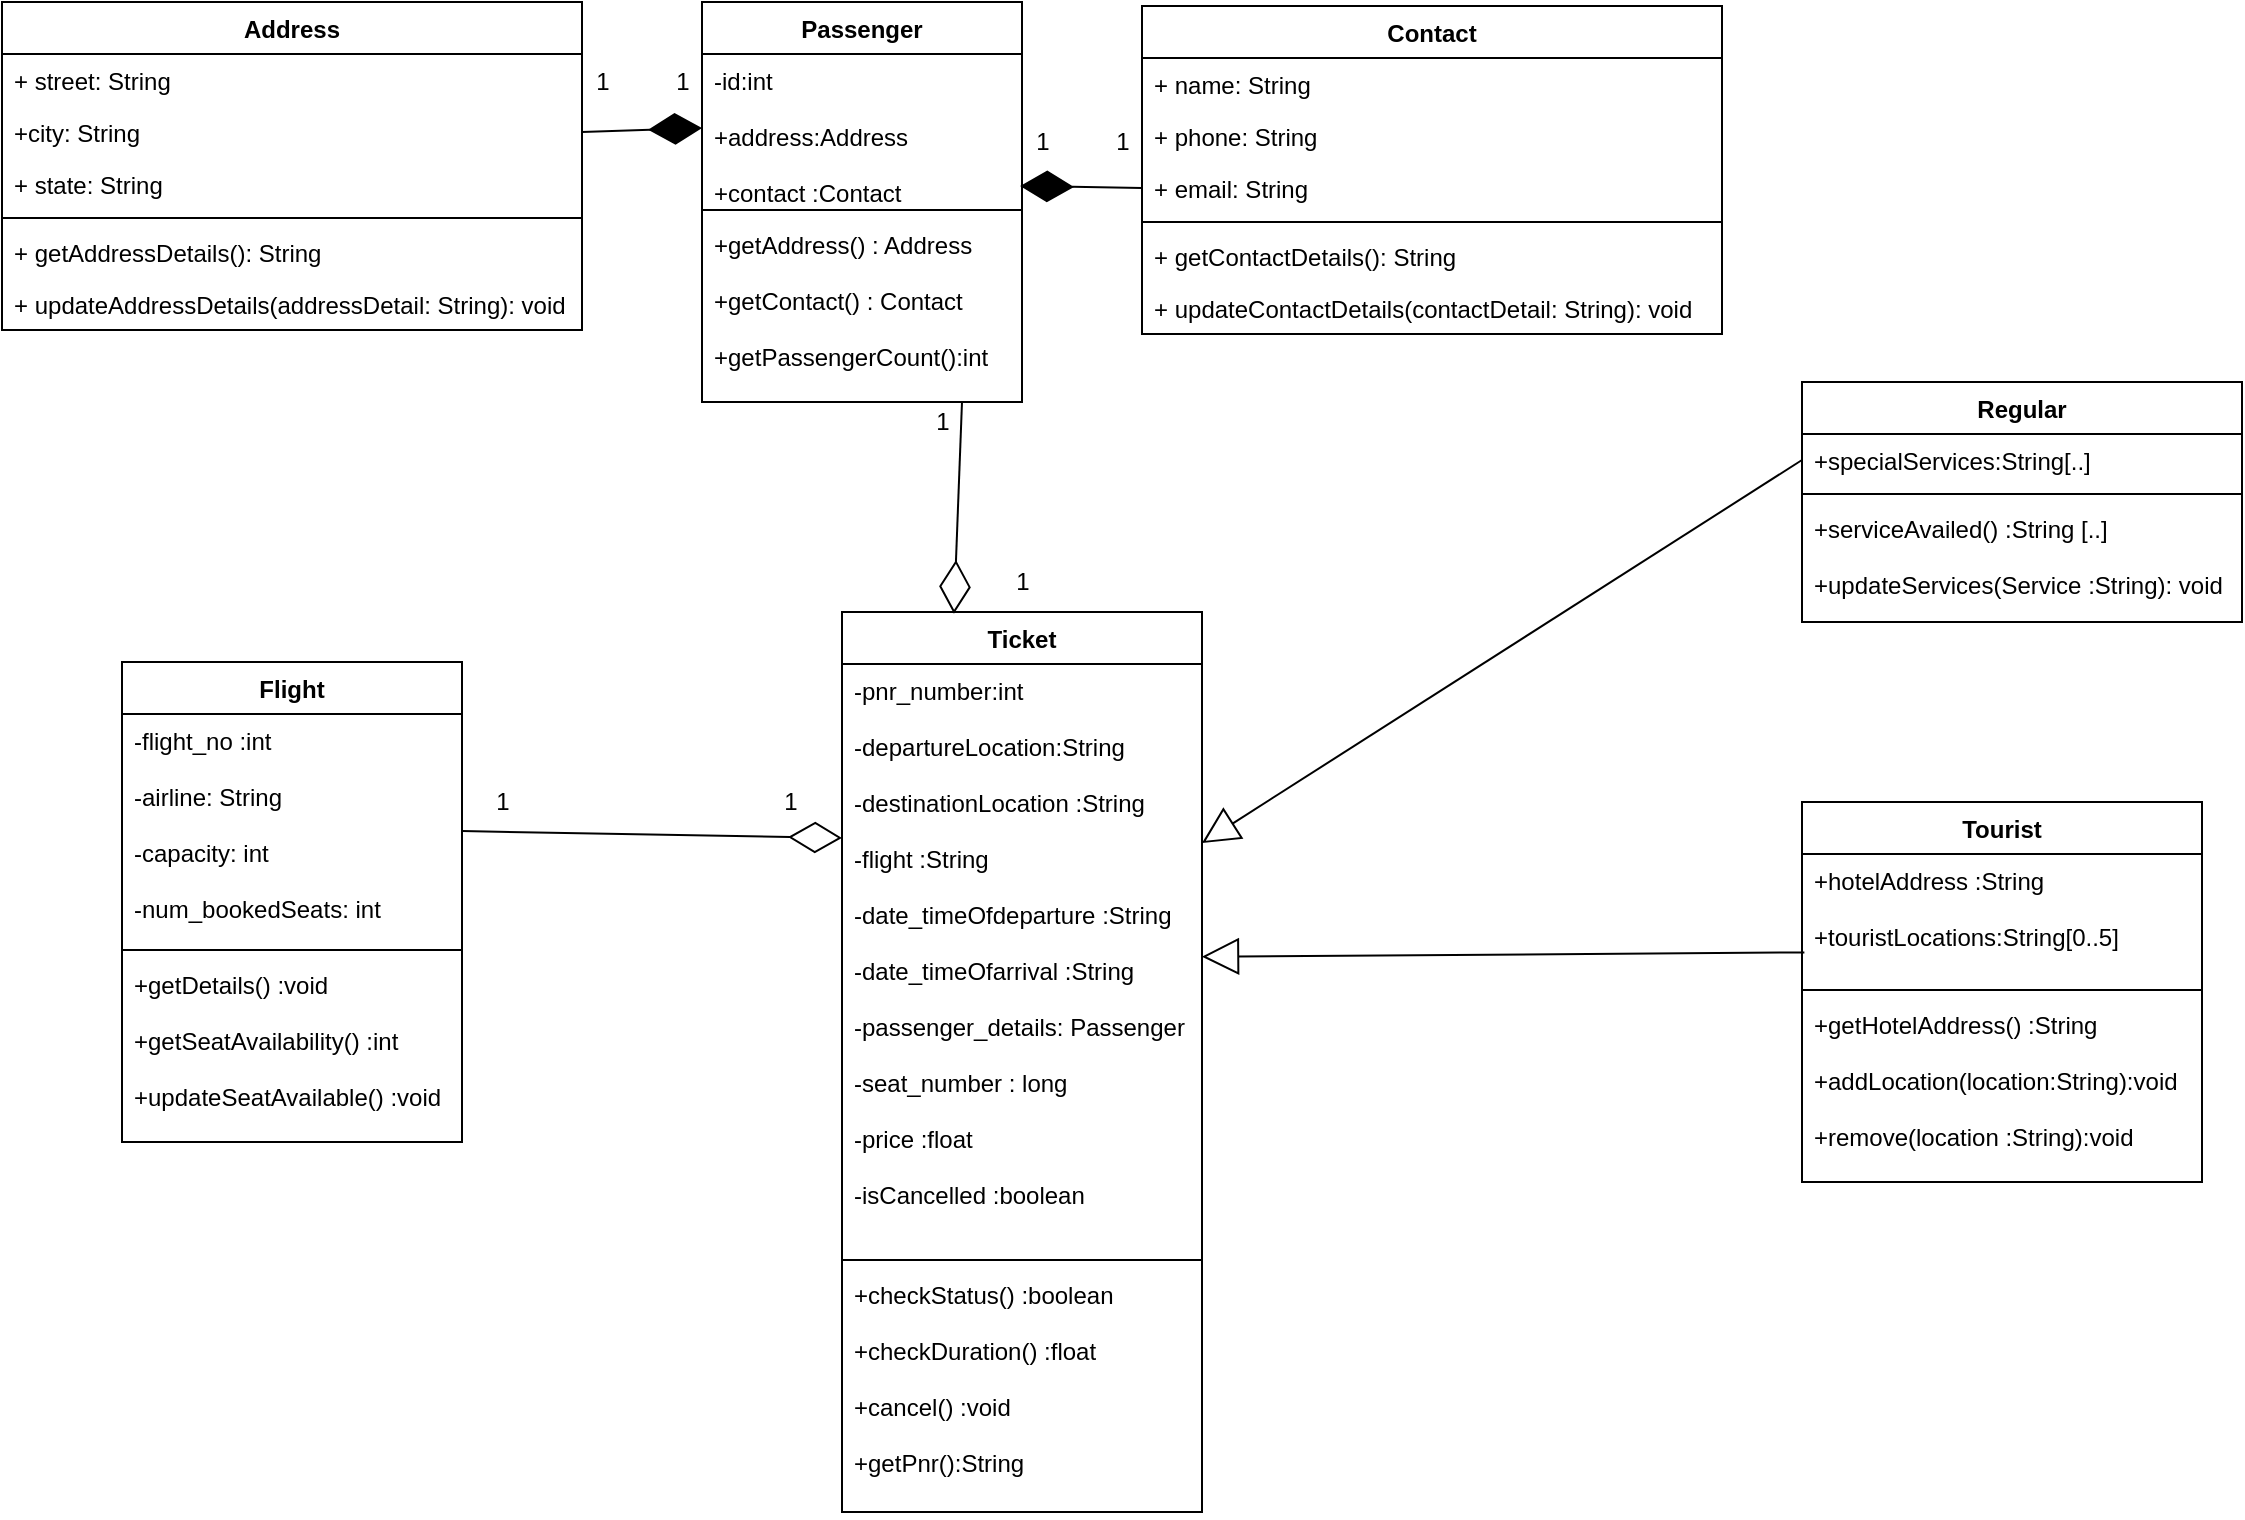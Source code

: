 <?xml version="1.0" encoding="UTF-8"?>
<mxfile version="14.2.4" type="device"><diagram id="C5RBs43oDa-KdzZeNtuy" name="Page-1"><mxGraphModel dx="1108" dy="1651" grid="1" gridSize="10" guides="1" tooltips="1" connect="1" arrows="1" fold="1" page="1" pageScale="1" pageWidth="827" pageHeight="1169" math="0" shadow="0"><root><mxCell id="WIyWlLk6GJQsqaUBKTNV-0"/><mxCell id="WIyWlLk6GJQsqaUBKTNV-1" parent="WIyWlLk6GJQsqaUBKTNV-0"/><mxCell id="YvuBzcNmsiKEH4BU8frV-0" value="Flight" style="swimlane;fontStyle=1;align=center;verticalAlign=top;childLayout=stackLayout;horizontal=1;startSize=26;horizontalStack=0;resizeParent=1;resizeParentMax=0;resizeLast=0;collapsible=1;marginBottom=0;" parent="WIyWlLk6GJQsqaUBKTNV-1" vertex="1"><mxGeometry x="70" y="160" width="170" height="240" as="geometry"/></mxCell><mxCell id="YvuBzcNmsiKEH4BU8frV-1" value="-flight_no :int&#10;&#10;-airline: String&#10;&#10;-capacity: int&#10;&#10;-num_bookedSeats: int" style="text;strokeColor=none;fillColor=none;align=left;verticalAlign=top;spacingLeft=4;spacingRight=4;overflow=hidden;rotatable=0;points=[[0,0.5],[1,0.5]];portConstraint=eastwest;" parent="YvuBzcNmsiKEH4BU8frV-0" vertex="1"><mxGeometry y="26" width="170" height="114" as="geometry"/></mxCell><mxCell id="YvuBzcNmsiKEH4BU8frV-2" value="" style="line;strokeWidth=1;fillColor=none;align=left;verticalAlign=middle;spacingTop=-1;spacingLeft=3;spacingRight=3;rotatable=0;labelPosition=right;points=[];portConstraint=eastwest;" parent="YvuBzcNmsiKEH4BU8frV-0" vertex="1"><mxGeometry y="140" width="170" height="8" as="geometry"/></mxCell><mxCell id="YvuBzcNmsiKEH4BU8frV-3" value="+getDetails() :void&#10;&#10;+getSeatAvailability() :int&#10;&#10;+updateSeatAvailable() :void" style="text;strokeColor=none;fillColor=none;align=left;verticalAlign=top;spacingLeft=4;spacingRight=4;overflow=hidden;rotatable=0;points=[[0,0.5],[1,0.5]];portConstraint=eastwest;" parent="YvuBzcNmsiKEH4BU8frV-0" vertex="1"><mxGeometry y="148" width="170" height="92" as="geometry"/></mxCell><mxCell id="YvuBzcNmsiKEH4BU8frV-5" value="Passenger" style="swimlane;fontStyle=1;align=center;verticalAlign=top;childLayout=stackLayout;horizontal=1;startSize=26;horizontalStack=0;resizeParent=1;resizeParentMax=0;resizeLast=0;collapsible=1;marginBottom=0;" parent="WIyWlLk6GJQsqaUBKTNV-1" vertex="1"><mxGeometry x="360" y="-170" width="160" height="200" as="geometry"/></mxCell><mxCell id="YvuBzcNmsiKEH4BU8frV-6" value="-id:int&#10;&#10;+address:Address&#10;&#10;+contact :Contact" style="text;strokeColor=none;fillColor=none;align=left;verticalAlign=top;spacingLeft=4;spacingRight=4;overflow=hidden;rotatable=0;points=[[0,0.5],[1,0.5]];portConstraint=eastwest;" parent="YvuBzcNmsiKEH4BU8frV-5" vertex="1"><mxGeometry y="26" width="160" height="74" as="geometry"/></mxCell><mxCell id="YvuBzcNmsiKEH4BU8frV-7" value="" style="line;strokeWidth=1;fillColor=none;align=left;verticalAlign=middle;spacingTop=-1;spacingLeft=3;spacingRight=3;rotatable=0;labelPosition=right;points=[];portConstraint=eastwest;" parent="YvuBzcNmsiKEH4BU8frV-5" vertex="1"><mxGeometry y="100" width="160" height="8" as="geometry"/></mxCell><mxCell id="YvuBzcNmsiKEH4BU8frV-8" value="+getAddress() : Address&#10;&#10;+getContact() : Contact&#10;&#10;+getPassengerCount():int" style="text;strokeColor=none;fillColor=none;align=left;verticalAlign=top;spacingLeft=4;spacingRight=4;overflow=hidden;rotatable=0;points=[[0,0.5],[1,0.5]];portConstraint=eastwest;" parent="YvuBzcNmsiKEH4BU8frV-5" vertex="1"><mxGeometry y="108" width="160" height="92" as="geometry"/></mxCell><mxCell id="YvuBzcNmsiKEH4BU8frV-9" value="Address" style="swimlane;fontStyle=1;align=center;verticalAlign=top;childLayout=stackLayout;horizontal=1;startSize=26;horizontalStack=0;resizeParent=1;resizeParentMax=0;resizeLast=0;collapsible=1;marginBottom=0;" parent="WIyWlLk6GJQsqaUBKTNV-1" vertex="1"><mxGeometry x="10" y="-170" width="290" height="164" as="geometry"><mxRectangle x="200" y="120" width="80" height="26" as="alternateBounds"/></mxGeometry></mxCell><mxCell id="YvuBzcNmsiKEH4BU8frV-10" value="+ street: String" style="text;strokeColor=none;fillColor=none;align=left;verticalAlign=top;spacingLeft=4;spacingRight=4;overflow=hidden;rotatable=0;points=[[0,0.5],[1,0.5]];portConstraint=eastwest;" parent="YvuBzcNmsiKEH4BU8frV-9" vertex="1"><mxGeometry y="26" width="290" height="26" as="geometry"/></mxCell><mxCell id="YvuBzcNmsiKEH4BU8frV-11" value="+city: String" style="text;strokeColor=none;fillColor=none;align=left;verticalAlign=top;spacingLeft=4;spacingRight=4;overflow=hidden;rotatable=0;points=[[0,0.5],[1,0.5]];portConstraint=eastwest;" parent="YvuBzcNmsiKEH4BU8frV-9" vertex="1"><mxGeometry y="52" width="290" height="26" as="geometry"/></mxCell><mxCell id="YvuBzcNmsiKEH4BU8frV-12" value="+ state: String" style="text;strokeColor=none;fillColor=none;align=left;verticalAlign=top;spacingLeft=4;spacingRight=4;overflow=hidden;rotatable=0;points=[[0,0.5],[1,0.5]];portConstraint=eastwest;" parent="YvuBzcNmsiKEH4BU8frV-9" vertex="1"><mxGeometry y="78" width="290" height="26" as="geometry"/></mxCell><mxCell id="YvuBzcNmsiKEH4BU8frV-13" value="" style="line;strokeWidth=1;fillColor=none;align=left;verticalAlign=middle;spacingTop=-1;spacingLeft=3;spacingRight=3;rotatable=0;labelPosition=right;points=[];portConstraint=eastwest;" parent="YvuBzcNmsiKEH4BU8frV-9" vertex="1"><mxGeometry y="104" width="290" height="8" as="geometry"/></mxCell><mxCell id="YvuBzcNmsiKEH4BU8frV-14" value="+ getAddressDetails(): String" style="text;strokeColor=none;fillColor=none;align=left;verticalAlign=top;spacingLeft=4;spacingRight=4;overflow=hidden;rotatable=0;points=[[0,0.5],[1,0.5]];portConstraint=eastwest;" parent="YvuBzcNmsiKEH4BU8frV-9" vertex="1"><mxGeometry y="112" width="290" height="26" as="geometry"/></mxCell><mxCell id="YvuBzcNmsiKEH4BU8frV-15" value="+ updateAddressDetails(addressDetail: String): void" style="text;strokeColor=none;fillColor=none;align=left;verticalAlign=top;spacingLeft=4;spacingRight=4;overflow=hidden;rotatable=0;points=[[0,0.5],[1,0.5]];portConstraint=eastwest;" parent="YvuBzcNmsiKEH4BU8frV-9" vertex="1"><mxGeometry y="138" width="290" height="26" as="geometry"/></mxCell><mxCell id="YvuBzcNmsiKEH4BU8frV-16" value="Contact" style="swimlane;fontStyle=1;align=center;verticalAlign=top;childLayout=stackLayout;horizontal=1;startSize=26;horizontalStack=0;resizeParent=1;resizeParentMax=0;resizeLast=0;collapsible=1;marginBottom=0;" parent="WIyWlLk6GJQsqaUBKTNV-1" vertex="1"><mxGeometry x="580" y="-168" width="290" height="164" as="geometry"><mxRectangle x="200" y="120" width="80" height="26" as="alternateBounds"/></mxGeometry></mxCell><mxCell id="YvuBzcNmsiKEH4BU8frV-17" value="+ name: String" style="text;strokeColor=none;fillColor=none;align=left;verticalAlign=top;spacingLeft=4;spacingRight=4;overflow=hidden;rotatable=0;points=[[0,0.5],[1,0.5]];portConstraint=eastwest;" parent="YvuBzcNmsiKEH4BU8frV-16" vertex="1"><mxGeometry y="26" width="290" height="26" as="geometry"/></mxCell><mxCell id="YvuBzcNmsiKEH4BU8frV-18" value="+ phone: String" style="text;strokeColor=none;fillColor=none;align=left;verticalAlign=top;spacingLeft=4;spacingRight=4;overflow=hidden;rotatable=0;points=[[0,0.5],[1,0.5]];portConstraint=eastwest;" parent="YvuBzcNmsiKEH4BU8frV-16" vertex="1"><mxGeometry y="52" width="290" height="26" as="geometry"/></mxCell><mxCell id="YvuBzcNmsiKEH4BU8frV-19" value="+ email: String" style="text;strokeColor=none;fillColor=none;align=left;verticalAlign=top;spacingLeft=4;spacingRight=4;overflow=hidden;rotatable=0;points=[[0,0.5],[1,0.5]];portConstraint=eastwest;" parent="YvuBzcNmsiKEH4BU8frV-16" vertex="1"><mxGeometry y="78" width="290" height="26" as="geometry"/></mxCell><mxCell id="YvuBzcNmsiKEH4BU8frV-20" value="" style="line;strokeWidth=1;fillColor=none;align=left;verticalAlign=middle;spacingTop=-1;spacingLeft=3;spacingRight=3;rotatable=0;labelPosition=right;points=[];portConstraint=eastwest;" parent="YvuBzcNmsiKEH4BU8frV-16" vertex="1"><mxGeometry y="104" width="290" height="8" as="geometry"/></mxCell><mxCell id="YvuBzcNmsiKEH4BU8frV-21" value="+ getContactDetails(): String" style="text;strokeColor=none;fillColor=none;align=left;verticalAlign=top;spacingLeft=4;spacingRight=4;overflow=hidden;rotatable=0;points=[[0,0.5],[1,0.5]];portConstraint=eastwest;" parent="YvuBzcNmsiKEH4BU8frV-16" vertex="1"><mxGeometry y="112" width="290" height="26" as="geometry"/></mxCell><mxCell id="YvuBzcNmsiKEH4BU8frV-22" value="+ updateContactDetails(contactDetail: String): void" style="text;strokeColor=none;fillColor=none;align=left;verticalAlign=top;spacingLeft=4;spacingRight=4;overflow=hidden;rotatable=0;points=[[0,0.5],[1,0.5]];portConstraint=eastwest;" parent="YvuBzcNmsiKEH4BU8frV-16" vertex="1"><mxGeometry y="138" width="290" height="26" as="geometry"/></mxCell><mxCell id="YvuBzcNmsiKEH4BU8frV-23" value="" style="endArrow=diamondThin;endFill=1;endSize=24;html=1;exitX=0;exitY=0.5;exitDx=0;exitDy=0;entryX=0.994;entryY=0.892;entryDx=0;entryDy=0;entryPerimeter=0;" parent="WIyWlLk6GJQsqaUBKTNV-1" source="YvuBzcNmsiKEH4BU8frV-19" target="YvuBzcNmsiKEH4BU8frV-6" edge="1"><mxGeometry width="160" relative="1" as="geometry"><mxPoint x="520" as="sourcePoint"/><mxPoint x="680" as="targetPoint"/></mxGeometry></mxCell><mxCell id="YvuBzcNmsiKEH4BU8frV-24" value="" style="endArrow=diamondThin;endFill=1;endSize=24;html=1;entryX=0;entryY=0.5;entryDx=0;entryDy=0;exitX=1;exitY=0.5;exitDx=0;exitDy=0;" parent="WIyWlLk6GJQsqaUBKTNV-1" source="YvuBzcNmsiKEH4BU8frV-11" target="YvuBzcNmsiKEH4BU8frV-6" edge="1"><mxGeometry width="160" relative="1" as="geometry"><mxPoint x="560" y="30" as="sourcePoint"/><mxPoint x="500" y="30" as="targetPoint"/><Array as="points"/></mxGeometry></mxCell><mxCell id="YvuBzcNmsiKEH4BU8frV-25" value="1" style="text;html=1;align=center;verticalAlign=middle;resizable=0;points=[];autosize=1;" parent="WIyWlLk6GJQsqaUBKTNV-1" vertex="1"><mxGeometry x="560" y="-110" width="20" height="20" as="geometry"/></mxCell><mxCell id="YvuBzcNmsiKEH4BU8frV-26" value="1" style="text;html=1;align=center;verticalAlign=middle;resizable=0;points=[];autosize=1;" parent="WIyWlLk6GJQsqaUBKTNV-1" vertex="1"><mxGeometry x="520" y="-110" width="20" height="20" as="geometry"/></mxCell><mxCell id="YvuBzcNmsiKEH4BU8frV-27" value="1" style="text;html=1;align=center;verticalAlign=middle;resizable=0;points=[];autosize=1;" parent="WIyWlLk6GJQsqaUBKTNV-1" vertex="1"><mxGeometry x="340" y="-140" width="20" height="20" as="geometry"/></mxCell><mxCell id="YvuBzcNmsiKEH4BU8frV-28" value="1" style="text;html=1;align=center;verticalAlign=middle;resizable=0;points=[];autosize=1;" parent="WIyWlLk6GJQsqaUBKTNV-1" vertex="1"><mxGeometry x="300" y="-140" width="20" height="20" as="geometry"/></mxCell><mxCell id="YvuBzcNmsiKEH4BU8frV-29" value="Ticket" style="swimlane;fontStyle=1;align=center;verticalAlign=top;childLayout=stackLayout;horizontal=1;startSize=26;horizontalStack=0;resizeParent=1;resizeParentMax=0;resizeLast=0;collapsible=1;marginBottom=0;" parent="WIyWlLk6GJQsqaUBKTNV-1" vertex="1"><mxGeometry x="430" y="135" width="180" height="450" as="geometry"/></mxCell><mxCell id="YvuBzcNmsiKEH4BU8frV-30" value="-pnr_number:int&#10;&#10;-departureLocation:String&#10;&#10;-destinationLocation :String&#10;&#10;-flight :String&#10;&#10;-date_timeOfdeparture :String&#10;&#10;-date_timeOfarrival :String&#10;&#10;-passenger_details: Passenger&#10;&#10;-seat_number : long&#10;&#10;-price :float&#10;&#10;-isCancelled :boolean&#10;" style="text;strokeColor=none;fillColor=none;align=left;verticalAlign=top;spacingLeft=4;spacingRight=4;overflow=hidden;rotatable=0;points=[[0,0.5],[1,0.5]];portConstraint=eastwest;" parent="YvuBzcNmsiKEH4BU8frV-29" vertex="1"><mxGeometry y="26" width="180" height="294" as="geometry"/></mxCell><mxCell id="YvuBzcNmsiKEH4BU8frV-31" value="" style="line;strokeWidth=1;fillColor=none;align=left;verticalAlign=middle;spacingTop=-1;spacingLeft=3;spacingRight=3;rotatable=0;labelPosition=right;points=[];portConstraint=eastwest;" parent="YvuBzcNmsiKEH4BU8frV-29" vertex="1"><mxGeometry y="320" width="180" height="8" as="geometry"/></mxCell><mxCell id="YvuBzcNmsiKEH4BU8frV-32" value="+checkStatus() :boolean&#10;&#10;+checkDuration() :float&#10;&#10;+cancel() :void&#10;&#10;+getPnr():String&#10;" style="text;strokeColor=none;fillColor=none;align=left;verticalAlign=top;spacingLeft=4;spacingRight=4;overflow=hidden;rotatable=0;points=[[0,0.5],[1,0.5]];portConstraint=eastwest;" parent="YvuBzcNmsiKEH4BU8frV-29" vertex="1"><mxGeometry y="328" width="180" height="122" as="geometry"/></mxCell><mxCell id="YvuBzcNmsiKEH4BU8frV-33" value="Tourist" style="swimlane;fontStyle=1;align=center;verticalAlign=top;childLayout=stackLayout;horizontal=1;startSize=26;horizontalStack=0;resizeParent=1;resizeParentMax=0;resizeLast=0;collapsible=1;marginBottom=0;" parent="WIyWlLk6GJQsqaUBKTNV-1" vertex="1"><mxGeometry x="910" y="230" width="200" height="190" as="geometry"/></mxCell><mxCell id="YvuBzcNmsiKEH4BU8frV-34" value="+hotelAddress :String&#10;&#10;+touristLocations:String[0..5]" style="text;strokeColor=none;fillColor=none;align=left;verticalAlign=top;spacingLeft=4;spacingRight=4;overflow=hidden;rotatable=0;points=[[0,0.5],[1,0.5]];portConstraint=eastwest;" parent="YvuBzcNmsiKEH4BU8frV-33" vertex="1"><mxGeometry y="26" width="200" height="64" as="geometry"/></mxCell><mxCell id="YvuBzcNmsiKEH4BU8frV-35" value="" style="line;strokeWidth=1;fillColor=none;align=left;verticalAlign=middle;spacingTop=-1;spacingLeft=3;spacingRight=3;rotatable=0;labelPosition=right;points=[];portConstraint=eastwest;" parent="YvuBzcNmsiKEH4BU8frV-33" vertex="1"><mxGeometry y="90" width="200" height="8" as="geometry"/></mxCell><mxCell id="YvuBzcNmsiKEH4BU8frV-36" value="+getHotelAddress() :String&#10;&#10;+addLocation(location:String):void&#10;&#10;+remove(location :String):void&#10;" style="text;strokeColor=none;fillColor=none;align=left;verticalAlign=top;spacingLeft=4;spacingRight=4;overflow=hidden;rotatable=0;points=[[0,0.5],[1,0.5]];portConstraint=eastwest;" parent="YvuBzcNmsiKEH4BU8frV-33" vertex="1"><mxGeometry y="98" width="200" height="92" as="geometry"/></mxCell><mxCell id="YvuBzcNmsiKEH4BU8frV-37" value="Regular" style="swimlane;fontStyle=1;align=center;verticalAlign=top;childLayout=stackLayout;horizontal=1;startSize=26;horizontalStack=0;resizeParent=1;resizeParentMax=0;resizeLast=0;collapsible=1;marginBottom=0;" parent="WIyWlLk6GJQsqaUBKTNV-1" vertex="1"><mxGeometry x="910" y="20" width="220" height="120" as="geometry"/></mxCell><mxCell id="YvuBzcNmsiKEH4BU8frV-38" value="+specialServices:String[..]" style="text;strokeColor=none;fillColor=none;align=left;verticalAlign=top;spacingLeft=4;spacingRight=4;overflow=hidden;rotatable=0;points=[[0,0.5],[1,0.5]];portConstraint=eastwest;" parent="YvuBzcNmsiKEH4BU8frV-37" vertex="1"><mxGeometry y="26" width="220" height="26" as="geometry"/></mxCell><mxCell id="YvuBzcNmsiKEH4BU8frV-39" value="" style="line;strokeWidth=1;fillColor=none;align=left;verticalAlign=middle;spacingTop=-1;spacingLeft=3;spacingRight=3;rotatable=0;labelPosition=right;points=[];portConstraint=eastwest;" parent="YvuBzcNmsiKEH4BU8frV-37" vertex="1"><mxGeometry y="52" width="220" height="8" as="geometry"/></mxCell><mxCell id="YvuBzcNmsiKEH4BU8frV-40" value="+serviceAvailed() :String [..]&#10;&#10;+updateServices(Service :String): void" style="text;strokeColor=none;fillColor=none;align=left;verticalAlign=top;spacingLeft=4;spacingRight=4;overflow=hidden;rotatable=0;points=[[0,0.5],[1,0.5]];portConstraint=eastwest;" parent="YvuBzcNmsiKEH4BU8frV-37" vertex="1"><mxGeometry y="60" width="220" height="60" as="geometry"/></mxCell><mxCell id="YvuBzcNmsiKEH4BU8frV-41" value="" style="endArrow=block;endSize=16;endFill=0;html=1;exitX=0;exitY=0.5;exitDx=0;exitDy=0;" parent="WIyWlLk6GJQsqaUBKTNV-1" source="YvuBzcNmsiKEH4BU8frV-38" target="YvuBzcNmsiKEH4BU8frV-30" edge="1"><mxGeometry width="160" relative="1" as="geometry"><mxPoint x="900" y="40" as="sourcePoint"/><mxPoint x="780.05" y="-66" as="targetPoint"/></mxGeometry></mxCell><mxCell id="YvuBzcNmsiKEH4BU8frV-42" value="" style="endArrow=block;endSize=16;endFill=0;html=1;exitX=0.006;exitY=0.769;exitDx=0;exitDy=0;exitPerimeter=0;" parent="WIyWlLk6GJQsqaUBKTNV-1" source="YvuBzcNmsiKEH4BU8frV-34" target="YvuBzcNmsiKEH4BU8frV-30" edge="1"><mxGeometry width="160" relative="1" as="geometry"><mxPoint x="910" y="50" as="sourcePoint"/><mxPoint x="801" y="270" as="targetPoint"/></mxGeometry></mxCell><mxCell id="YvuBzcNmsiKEH4BU8frV-43" value="" style="endArrow=diamondThin;endFill=0;endSize=24;html=1;" parent="WIyWlLk6GJQsqaUBKTNV-1" source="YvuBzcNmsiKEH4BU8frV-1" edge="1"><mxGeometry width="160" relative="1" as="geometry"><mxPoint x="450" y="257" as="sourcePoint"/><mxPoint x="430" y="248" as="targetPoint"/><Array as="points"/></mxGeometry></mxCell><mxCell id="Kv_XQpCzw6YjjZp-Stdu-0" value="" style="endArrow=diamondThin;endFill=0;endSize=24;html=1;entryX=0.311;entryY=0.002;entryDx=0;entryDy=0;entryPerimeter=0;" parent="WIyWlLk6GJQsqaUBKTNV-1" target="YvuBzcNmsiKEH4BU8frV-29" edge="1"><mxGeometry width="160" relative="1" as="geometry"><mxPoint x="490" y="30" as="sourcePoint"/><mxPoint x="771.08" y="90.124" as="targetPoint"/><Array as="points"><mxPoint x="490" y="30"/></Array></mxGeometry></mxCell><mxCell id="Kv_XQpCzw6YjjZp-Stdu-1" value="1" style="text;html=1;align=center;verticalAlign=middle;resizable=0;points=[];autosize=1;" parent="WIyWlLk6GJQsqaUBKTNV-1" vertex="1"><mxGeometry x="470" y="30" width="20" height="20" as="geometry"/></mxCell><mxCell id="Kv_XQpCzw6YjjZp-Stdu-2" value="1" style="text;html=1;align=center;verticalAlign=middle;resizable=0;points=[];autosize=1;" parent="WIyWlLk6GJQsqaUBKTNV-1" vertex="1"><mxGeometry x="250" y="220" width="20" height="20" as="geometry"/></mxCell><mxCell id="Kv_XQpCzw6YjjZp-Stdu-3" value="1" style="text;html=1;align=center;verticalAlign=middle;resizable=0;points=[];autosize=1;" parent="WIyWlLk6GJQsqaUBKTNV-1" vertex="1"><mxGeometry x="394" y="220" width="20" height="20" as="geometry"/></mxCell><mxCell id="Kv_XQpCzw6YjjZp-Stdu-4" value="1" style="text;html=1;align=center;verticalAlign=middle;resizable=0;points=[];autosize=1;" parent="WIyWlLk6GJQsqaUBKTNV-1" vertex="1"><mxGeometry x="510" y="110" width="20" height="20" as="geometry"/></mxCell></root></mxGraphModel></diagram></mxfile>